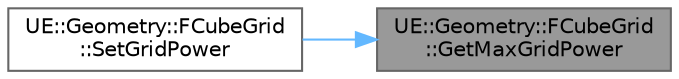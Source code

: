 digraph "UE::Geometry::FCubeGrid::GetMaxGridPower"
{
 // INTERACTIVE_SVG=YES
 // LATEX_PDF_SIZE
  bgcolor="transparent";
  edge [fontname=Helvetica,fontsize=10,labelfontname=Helvetica,labelfontsize=10];
  node [fontname=Helvetica,fontsize=10,shape=box,height=0.2,width=0.4];
  rankdir="RL";
  Node1 [id="Node000001",label="UE::Geometry::FCubeGrid\l::GetMaxGridPower",height=0.2,width=0.4,color="gray40", fillcolor="grey60", style="filled", fontcolor="black",tooltip=" "];
  Node1 -> Node2 [id="edge1_Node000001_Node000002",dir="back",color="steelblue1",style="solid",tooltip=" "];
  Node2 [id="Node000002",label="UE::Geometry::FCubeGrid\l::SetGridPower",height=0.2,width=0.4,color="grey40", fillcolor="white", style="filled",URL="$df/d6b/classUE_1_1Geometry_1_1FCubeGrid.html#ad23186ac46a2ba72a4cabdd20bbf1671",tooltip=" "];
}
